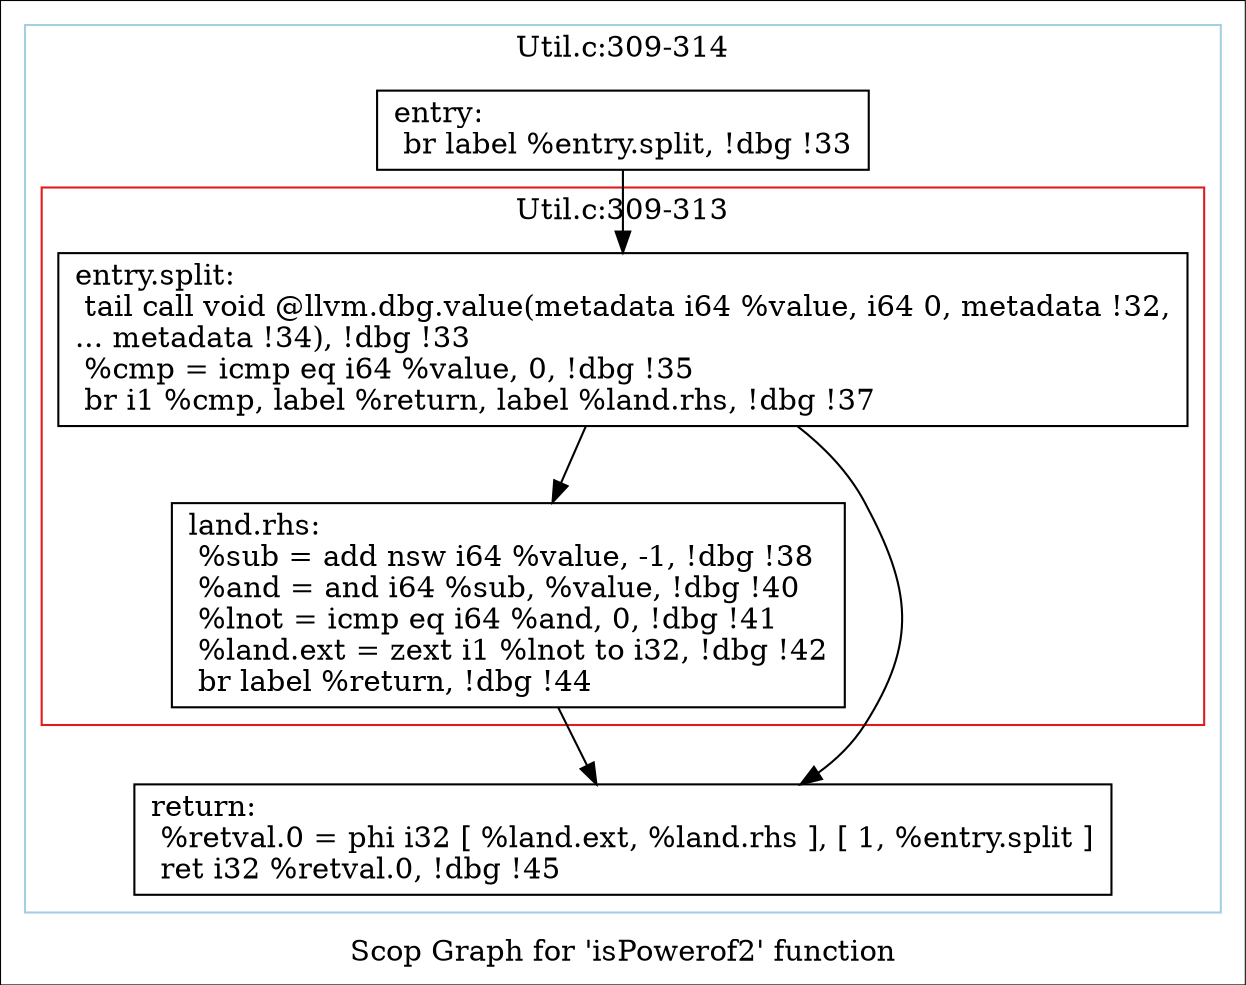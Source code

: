 digraph "Scop Graph for 'isPowerof2' function" {
	label="Scop Graph for 'isPowerof2' function";

	Node0x9cf5780 [shape=record,label="{entry:\l  br label %entry.split, !dbg !33\l}"];
	Node0x9cf5780 -> Node0x9cfa120;
	Node0x9cfa120 [shape=record,label="{entry.split:                                      \l  tail call void @llvm.dbg.value(metadata i64 %value, i64 0, metadata !32,\l... metadata !34), !dbg !33\l  %cmp = icmp eq i64 %value, 0, !dbg !35\l  br i1 %cmp, label %return, label %land.rhs, !dbg !37\l}"];
	Node0x9cfa120 -> Node0x9cd5250;
	Node0x9cfa120 -> Node0x9be40d0;
	Node0x9cd5250 [shape=record,label="{return:                                           \l  %retval.0 = phi i32 [ %land.ext, %land.rhs ], [ 1, %entry.split ]\l  ret i32 %retval.0, !dbg !45\l}"];
	Node0x9be40d0 [shape=record,label="{land.rhs:                                         \l  %sub = add nsw i64 %value, -1, !dbg !38\l  %and = and i64 %sub, %value, !dbg !40\l  %lnot = icmp eq i64 %and, 0, !dbg !41\l  %land.ext = zext i1 %lnot to i32, !dbg !42\l  br label %return, !dbg !44\l}"];
	Node0x9be40d0 -> Node0x9cd5250;
	colorscheme = "paired12"
        subgraph cluster_0x9cda930 {
          label = "Util.c:309-314
";
          style = solid;
          color = 1
          subgraph cluster_0x9cfab40 {
            label = "Util.c:309-313
";
            style = solid;
            color = 6
            Node0x9cfa120;
            Node0x9be40d0;
          }
          Node0x9cf5780;
          Node0x9cd5250;
        }
}
